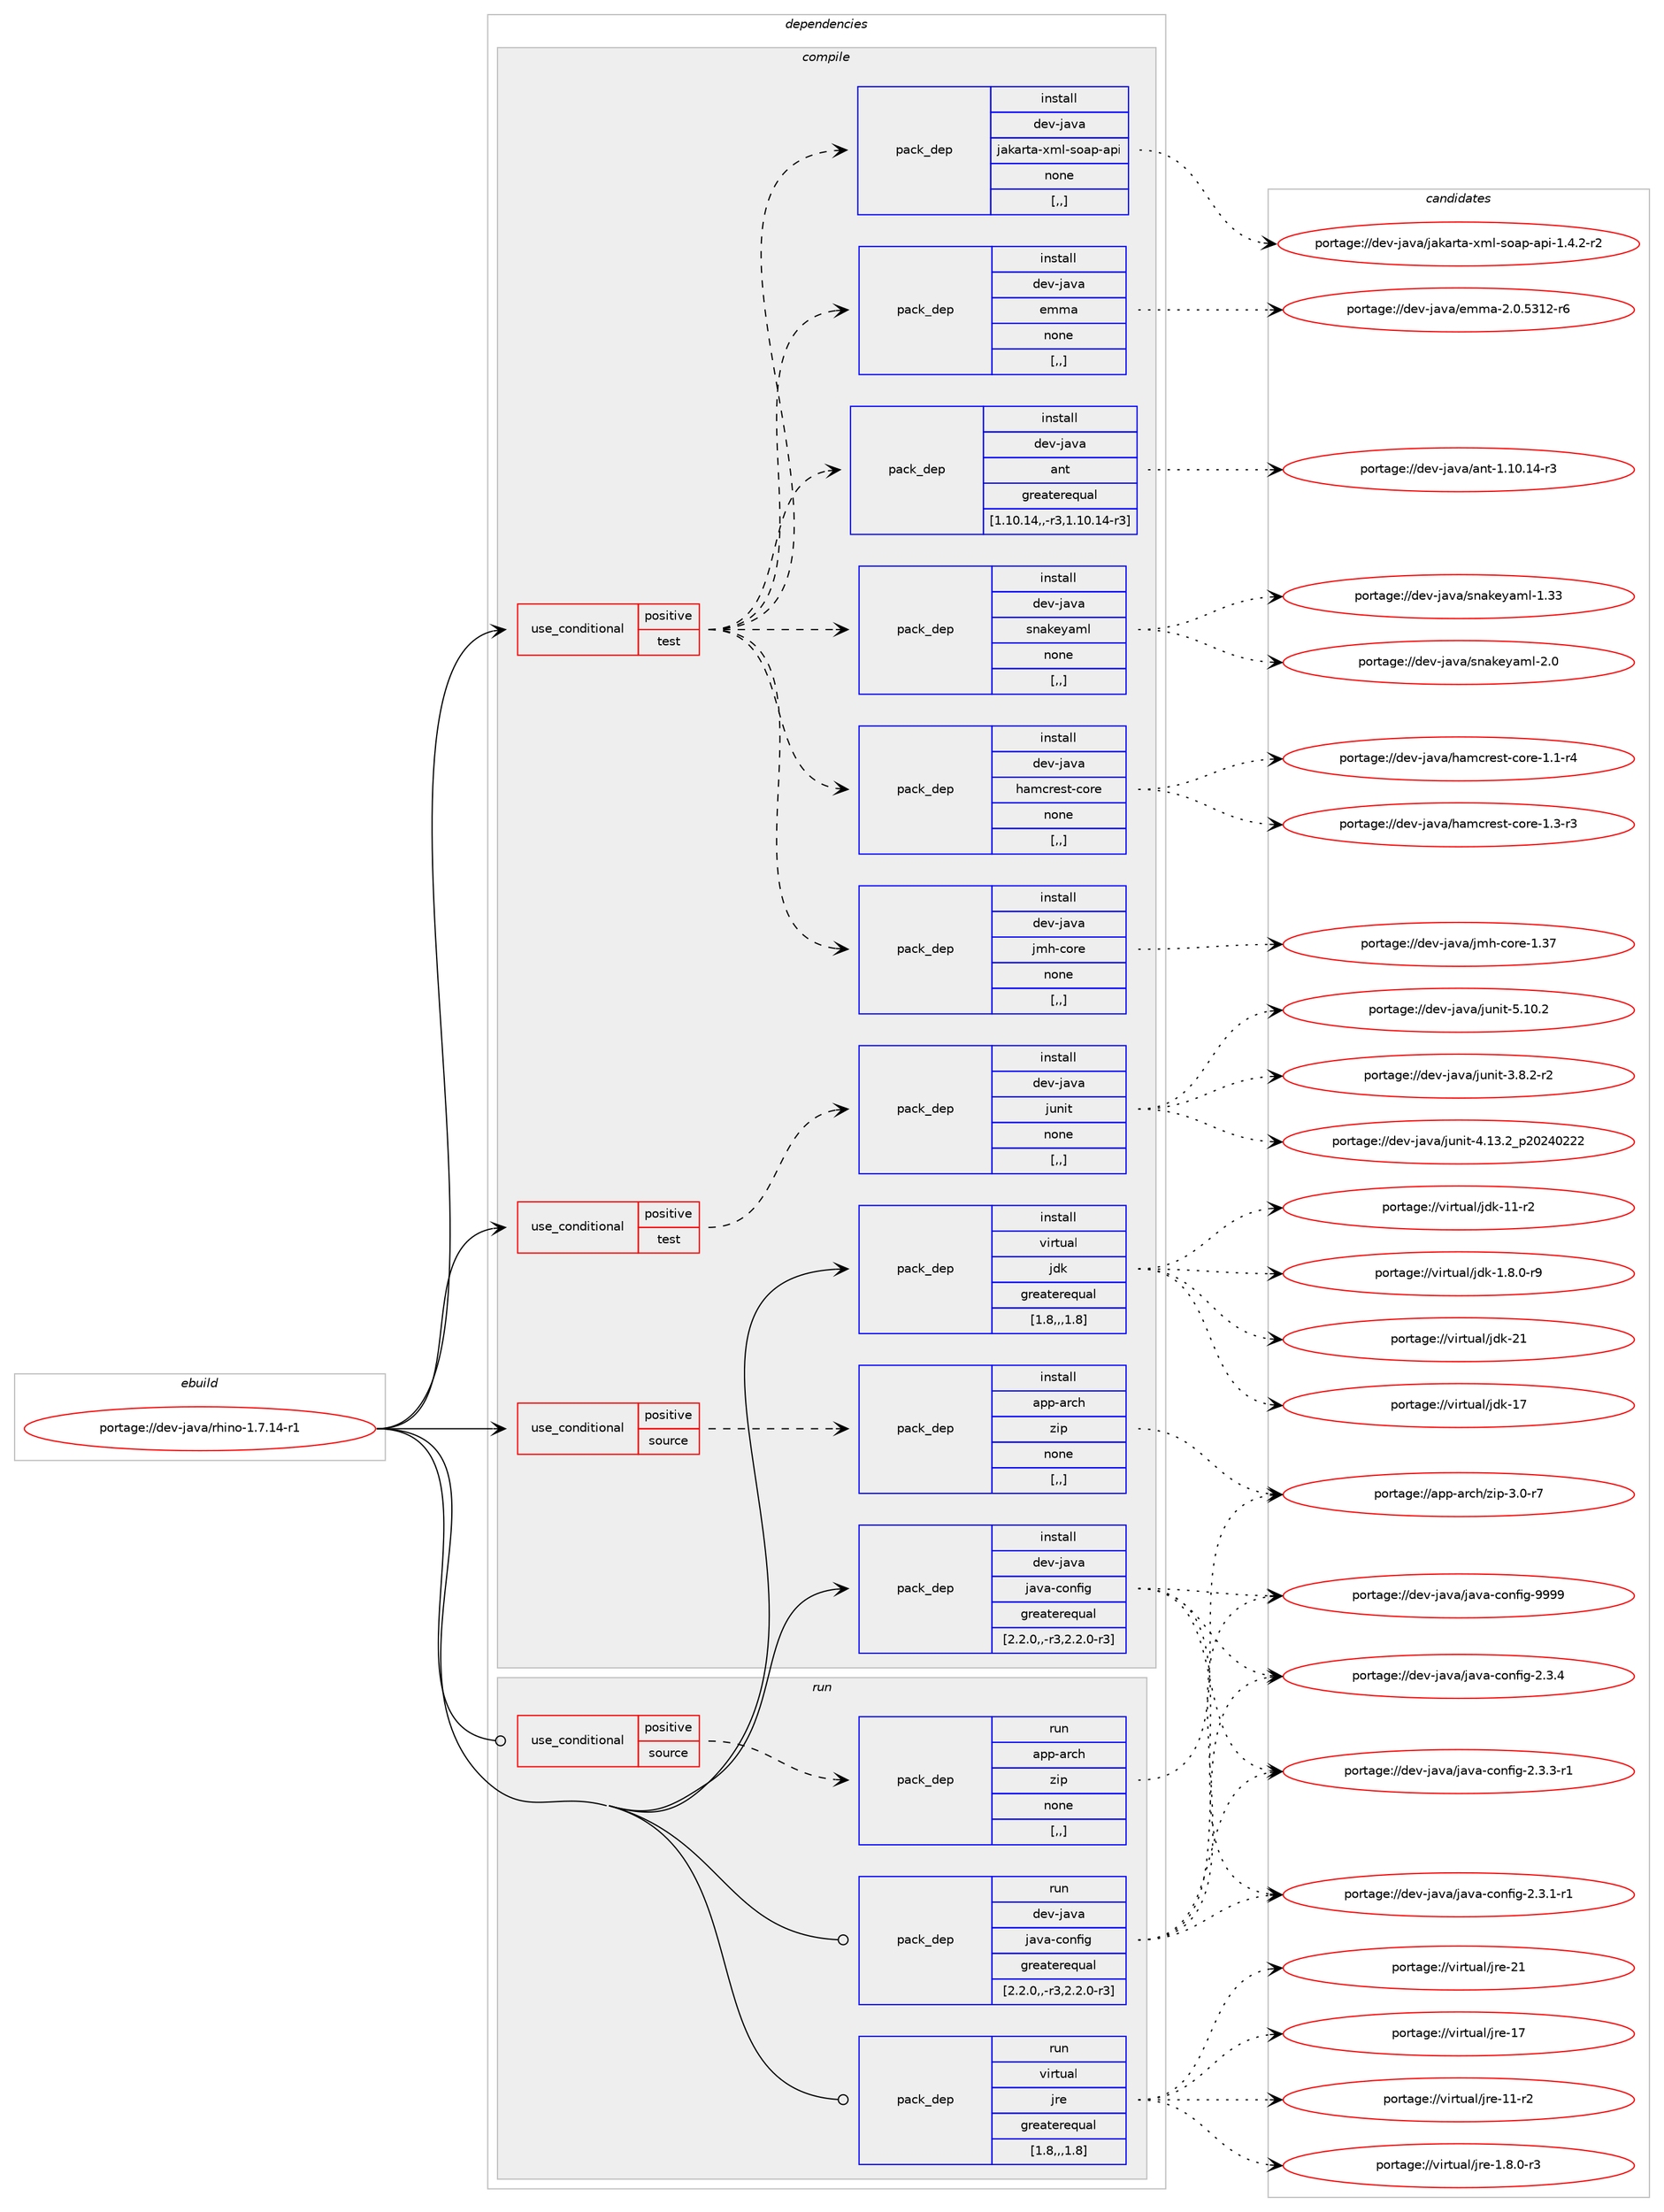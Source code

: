 digraph prolog {

# *************
# Graph options
# *************

newrank=true;
concentrate=true;
compound=true;
graph [rankdir=LR,fontname=Helvetica,fontsize=10,ranksep=1.5];#, ranksep=2.5, nodesep=0.2];
edge  [arrowhead=vee];
node  [fontname=Helvetica,fontsize=10];

# **********
# The ebuild
# **********

subgraph cluster_leftcol {
color=gray;
rank=same;
label=<<i>ebuild</i>>;
id [label="portage://dev-java/rhino-1.7.14-r1", color=red, width=4, href="../dev-java/rhino-1.7.14-r1.svg"];
}

# ****************
# The dependencies
# ****************

subgraph cluster_midcol {
color=gray;
label=<<i>dependencies</i>>;
subgraph cluster_compile {
fillcolor="#eeeeee";
style=filled;
label=<<i>compile</i>>;
subgraph cond22257 {
dependency96282 [label=<<TABLE BORDER="0" CELLBORDER="1" CELLSPACING="0" CELLPADDING="4"><TR><TD ROWSPAN="3" CELLPADDING="10">use_conditional</TD></TR><TR><TD>positive</TD></TR><TR><TD>source</TD></TR></TABLE>>, shape=none, color=red];
subgraph pack72974 {
dependency96283 [label=<<TABLE BORDER="0" CELLBORDER="1" CELLSPACING="0" CELLPADDING="4" WIDTH="220"><TR><TD ROWSPAN="6" CELLPADDING="30">pack_dep</TD></TR><TR><TD WIDTH="110">install</TD></TR><TR><TD>app-arch</TD></TR><TR><TD>zip</TD></TR><TR><TD>none</TD></TR><TR><TD>[,,]</TD></TR></TABLE>>, shape=none, color=blue];
}
dependency96282:e -> dependency96283:w [weight=20,style="dashed",arrowhead="vee"];
}
id:e -> dependency96282:w [weight=20,style="solid",arrowhead="vee"];
subgraph cond22258 {
dependency96284 [label=<<TABLE BORDER="0" CELLBORDER="1" CELLSPACING="0" CELLPADDING="4"><TR><TD ROWSPAN="3" CELLPADDING="10">use_conditional</TD></TR><TR><TD>positive</TD></TR><TR><TD>test</TD></TR></TABLE>>, shape=none, color=red];
subgraph pack72975 {
dependency96285 [label=<<TABLE BORDER="0" CELLBORDER="1" CELLSPACING="0" CELLPADDING="4" WIDTH="220"><TR><TD ROWSPAN="6" CELLPADDING="30">pack_dep</TD></TR><TR><TD WIDTH="110">install</TD></TR><TR><TD>dev-java</TD></TR><TR><TD>ant</TD></TR><TR><TD>greaterequal</TD></TR><TR><TD>[1.10.14,,-r3,1.10.14-r3]</TD></TR></TABLE>>, shape=none, color=blue];
}
dependency96284:e -> dependency96285:w [weight=20,style="dashed",arrowhead="vee"];
subgraph pack72976 {
dependency96286 [label=<<TABLE BORDER="0" CELLBORDER="1" CELLSPACING="0" CELLPADDING="4" WIDTH="220"><TR><TD ROWSPAN="6" CELLPADDING="30">pack_dep</TD></TR><TR><TD WIDTH="110">install</TD></TR><TR><TD>dev-java</TD></TR><TR><TD>emma</TD></TR><TR><TD>none</TD></TR><TR><TD>[,,]</TD></TR></TABLE>>, shape=none, color=blue];
}
dependency96284:e -> dependency96286:w [weight=20,style="dashed",arrowhead="vee"];
subgraph pack72977 {
dependency96287 [label=<<TABLE BORDER="0" CELLBORDER="1" CELLSPACING="0" CELLPADDING="4" WIDTH="220"><TR><TD ROWSPAN="6" CELLPADDING="30">pack_dep</TD></TR><TR><TD WIDTH="110">install</TD></TR><TR><TD>dev-java</TD></TR><TR><TD>jakarta-xml-soap-api</TD></TR><TR><TD>none</TD></TR><TR><TD>[,,]</TD></TR></TABLE>>, shape=none, color=blue];
}
dependency96284:e -> dependency96287:w [weight=20,style="dashed",arrowhead="vee"];
subgraph pack72978 {
dependency96288 [label=<<TABLE BORDER="0" CELLBORDER="1" CELLSPACING="0" CELLPADDING="4" WIDTH="220"><TR><TD ROWSPAN="6" CELLPADDING="30">pack_dep</TD></TR><TR><TD WIDTH="110">install</TD></TR><TR><TD>dev-java</TD></TR><TR><TD>jmh-core</TD></TR><TR><TD>none</TD></TR><TR><TD>[,,]</TD></TR></TABLE>>, shape=none, color=blue];
}
dependency96284:e -> dependency96288:w [weight=20,style="dashed",arrowhead="vee"];
subgraph pack72979 {
dependency96289 [label=<<TABLE BORDER="0" CELLBORDER="1" CELLSPACING="0" CELLPADDING="4" WIDTH="220"><TR><TD ROWSPAN="6" CELLPADDING="30">pack_dep</TD></TR><TR><TD WIDTH="110">install</TD></TR><TR><TD>dev-java</TD></TR><TR><TD>hamcrest-core</TD></TR><TR><TD>none</TD></TR><TR><TD>[,,]</TD></TR></TABLE>>, shape=none, color=blue];
}
dependency96284:e -> dependency96289:w [weight=20,style="dashed",arrowhead="vee"];
subgraph pack72980 {
dependency96290 [label=<<TABLE BORDER="0" CELLBORDER="1" CELLSPACING="0" CELLPADDING="4" WIDTH="220"><TR><TD ROWSPAN="6" CELLPADDING="30">pack_dep</TD></TR><TR><TD WIDTH="110">install</TD></TR><TR><TD>dev-java</TD></TR><TR><TD>snakeyaml</TD></TR><TR><TD>none</TD></TR><TR><TD>[,,]</TD></TR></TABLE>>, shape=none, color=blue];
}
dependency96284:e -> dependency96290:w [weight=20,style="dashed",arrowhead="vee"];
}
id:e -> dependency96284:w [weight=20,style="solid",arrowhead="vee"];
subgraph cond22259 {
dependency96291 [label=<<TABLE BORDER="0" CELLBORDER="1" CELLSPACING="0" CELLPADDING="4"><TR><TD ROWSPAN="3" CELLPADDING="10">use_conditional</TD></TR><TR><TD>positive</TD></TR><TR><TD>test</TD></TR></TABLE>>, shape=none, color=red];
subgraph pack72981 {
dependency96292 [label=<<TABLE BORDER="0" CELLBORDER="1" CELLSPACING="0" CELLPADDING="4" WIDTH="220"><TR><TD ROWSPAN="6" CELLPADDING="30">pack_dep</TD></TR><TR><TD WIDTH="110">install</TD></TR><TR><TD>dev-java</TD></TR><TR><TD>junit</TD></TR><TR><TD>none</TD></TR><TR><TD>[,,]</TD></TR></TABLE>>, shape=none, color=blue];
}
dependency96291:e -> dependency96292:w [weight=20,style="dashed",arrowhead="vee"];
}
id:e -> dependency96291:w [weight=20,style="solid",arrowhead="vee"];
subgraph pack72982 {
dependency96293 [label=<<TABLE BORDER="0" CELLBORDER="1" CELLSPACING="0" CELLPADDING="4" WIDTH="220"><TR><TD ROWSPAN="6" CELLPADDING="30">pack_dep</TD></TR><TR><TD WIDTH="110">install</TD></TR><TR><TD>dev-java</TD></TR><TR><TD>java-config</TD></TR><TR><TD>greaterequal</TD></TR><TR><TD>[2.2.0,,-r3,2.2.0-r3]</TD></TR></TABLE>>, shape=none, color=blue];
}
id:e -> dependency96293:w [weight=20,style="solid",arrowhead="vee"];
subgraph pack72983 {
dependency96294 [label=<<TABLE BORDER="0" CELLBORDER="1" CELLSPACING="0" CELLPADDING="4" WIDTH="220"><TR><TD ROWSPAN="6" CELLPADDING="30">pack_dep</TD></TR><TR><TD WIDTH="110">install</TD></TR><TR><TD>virtual</TD></TR><TR><TD>jdk</TD></TR><TR><TD>greaterequal</TD></TR><TR><TD>[1.8,,,1.8]</TD></TR></TABLE>>, shape=none, color=blue];
}
id:e -> dependency96294:w [weight=20,style="solid",arrowhead="vee"];
}
subgraph cluster_compileandrun {
fillcolor="#eeeeee";
style=filled;
label=<<i>compile and run</i>>;
}
subgraph cluster_run {
fillcolor="#eeeeee";
style=filled;
label=<<i>run</i>>;
subgraph cond22260 {
dependency96295 [label=<<TABLE BORDER="0" CELLBORDER="1" CELLSPACING="0" CELLPADDING="4"><TR><TD ROWSPAN="3" CELLPADDING="10">use_conditional</TD></TR><TR><TD>positive</TD></TR><TR><TD>source</TD></TR></TABLE>>, shape=none, color=red];
subgraph pack72984 {
dependency96296 [label=<<TABLE BORDER="0" CELLBORDER="1" CELLSPACING="0" CELLPADDING="4" WIDTH="220"><TR><TD ROWSPAN="6" CELLPADDING="30">pack_dep</TD></TR><TR><TD WIDTH="110">run</TD></TR><TR><TD>app-arch</TD></TR><TR><TD>zip</TD></TR><TR><TD>none</TD></TR><TR><TD>[,,]</TD></TR></TABLE>>, shape=none, color=blue];
}
dependency96295:e -> dependency96296:w [weight=20,style="dashed",arrowhead="vee"];
}
id:e -> dependency96295:w [weight=20,style="solid",arrowhead="odot"];
subgraph pack72985 {
dependency96297 [label=<<TABLE BORDER="0" CELLBORDER="1" CELLSPACING="0" CELLPADDING="4" WIDTH="220"><TR><TD ROWSPAN="6" CELLPADDING="30">pack_dep</TD></TR><TR><TD WIDTH="110">run</TD></TR><TR><TD>dev-java</TD></TR><TR><TD>java-config</TD></TR><TR><TD>greaterequal</TD></TR><TR><TD>[2.2.0,,-r3,2.2.0-r3]</TD></TR></TABLE>>, shape=none, color=blue];
}
id:e -> dependency96297:w [weight=20,style="solid",arrowhead="odot"];
subgraph pack72986 {
dependency96298 [label=<<TABLE BORDER="0" CELLBORDER="1" CELLSPACING="0" CELLPADDING="4" WIDTH="220"><TR><TD ROWSPAN="6" CELLPADDING="30">pack_dep</TD></TR><TR><TD WIDTH="110">run</TD></TR><TR><TD>virtual</TD></TR><TR><TD>jre</TD></TR><TR><TD>greaterequal</TD></TR><TR><TD>[1.8,,,1.8]</TD></TR></TABLE>>, shape=none, color=blue];
}
id:e -> dependency96298:w [weight=20,style="solid",arrowhead="odot"];
}
}

# **************
# The candidates
# **************

subgraph cluster_choices {
rank=same;
color=gray;
label=<<i>candidates</i>>;

subgraph choice72974 {
color=black;
nodesep=1;
choice9711211245971149910447122105112455146484511455 [label="portage://app-arch/zip-3.0-r7", color=red, width=4,href="../app-arch/zip-3.0-r7.svg"];
dependency96283:e -> choice9711211245971149910447122105112455146484511455:w [style=dotted,weight="100"];
}
subgraph choice72975 {
color=black;
nodesep=1;
choice100101118451069711897479711011645494649484649524511451 [label="portage://dev-java/ant-1.10.14-r3", color=red, width=4,href="../dev-java/ant-1.10.14-r3.svg"];
dependency96285:e -> choice100101118451069711897479711011645494649484649524511451:w [style=dotted,weight="100"];
}
subgraph choice72976 {
color=black;
nodesep=1;
choice10010111845106971189747101109109974550464846535149504511454 [label="portage://dev-java/emma-2.0.5312-r6", color=red, width=4,href="../dev-java/emma-2.0.5312-r6.svg"];
dependency96286:e -> choice10010111845106971189747101109109974550464846535149504511454:w [style=dotted,weight="100"];
}
subgraph choice72977 {
color=black;
nodesep=1;
choice1001011184510697118974710697107971141169745120109108451151119711245971121054549465246504511450 [label="portage://dev-java/jakarta-xml-soap-api-1.4.2-r2", color=red, width=4,href="../dev-java/jakarta-xml-soap-api-1.4.2-r2.svg"];
dependency96287:e -> choice1001011184510697118974710697107971141169745120109108451151119711245971121054549465246504511450:w [style=dotted,weight="100"];
}
subgraph choice72978 {
color=black;
nodesep=1;
choice1001011184510697118974710610910445991111141014549465155 [label="portage://dev-java/jmh-core-1.37", color=red, width=4,href="../dev-java/jmh-core-1.37.svg"];
dependency96288:e -> choice1001011184510697118974710610910445991111141014549465155:w [style=dotted,weight="100"];
}
subgraph choice72979 {
color=black;
nodesep=1;
choice1001011184510697118974710497109991141011151164599111114101454946514511451 [label="portage://dev-java/hamcrest-core-1.3-r3", color=red, width=4,href="../dev-java/hamcrest-core-1.3-r3.svg"];
choice1001011184510697118974710497109991141011151164599111114101454946494511452 [label="portage://dev-java/hamcrest-core-1.1-r4", color=red, width=4,href="../dev-java/hamcrest-core-1.1-r4.svg"];
dependency96289:e -> choice1001011184510697118974710497109991141011151164599111114101454946514511451:w [style=dotted,weight="100"];
dependency96289:e -> choice1001011184510697118974710497109991141011151164599111114101454946494511452:w [style=dotted,weight="100"];
}
subgraph choice72980 {
color=black;
nodesep=1;
choice10010111845106971189747115110971071011219710910845504648 [label="portage://dev-java/snakeyaml-2.0", color=red, width=4,href="../dev-java/snakeyaml-2.0.svg"];
choice1001011184510697118974711511097107101121971091084549465151 [label="portage://dev-java/snakeyaml-1.33", color=red, width=4,href="../dev-java/snakeyaml-1.33.svg"];
dependency96290:e -> choice10010111845106971189747115110971071011219710910845504648:w [style=dotted,weight="100"];
dependency96290:e -> choice1001011184510697118974711511097107101121971091084549465151:w [style=dotted,weight="100"];
}
subgraph choice72981 {
color=black;
nodesep=1;
choice1001011184510697118974710611711010511645534649484650 [label="portage://dev-java/junit-5.10.2", color=red, width=4,href="../dev-java/junit-5.10.2.svg"];
choice1001011184510697118974710611711010511645524649514650951125048505248505050 [label="portage://dev-java/junit-4.13.2_p20240222", color=red, width=4,href="../dev-java/junit-4.13.2_p20240222.svg"];
choice100101118451069711897471061171101051164551465646504511450 [label="portage://dev-java/junit-3.8.2-r2", color=red, width=4,href="../dev-java/junit-3.8.2-r2.svg"];
dependency96292:e -> choice1001011184510697118974710611711010511645534649484650:w [style=dotted,weight="100"];
dependency96292:e -> choice1001011184510697118974710611711010511645524649514650951125048505248505050:w [style=dotted,weight="100"];
dependency96292:e -> choice100101118451069711897471061171101051164551465646504511450:w [style=dotted,weight="100"];
}
subgraph choice72982 {
color=black;
nodesep=1;
choice10010111845106971189747106971189745991111101021051034557575757 [label="portage://dev-java/java-config-9999", color=red, width=4,href="../dev-java/java-config-9999.svg"];
choice1001011184510697118974710697118974599111110102105103455046514652 [label="portage://dev-java/java-config-2.3.4", color=red, width=4,href="../dev-java/java-config-2.3.4.svg"];
choice10010111845106971189747106971189745991111101021051034550465146514511449 [label="portage://dev-java/java-config-2.3.3-r1", color=red, width=4,href="../dev-java/java-config-2.3.3-r1.svg"];
choice10010111845106971189747106971189745991111101021051034550465146494511449 [label="portage://dev-java/java-config-2.3.1-r1", color=red, width=4,href="../dev-java/java-config-2.3.1-r1.svg"];
dependency96293:e -> choice10010111845106971189747106971189745991111101021051034557575757:w [style=dotted,weight="100"];
dependency96293:e -> choice1001011184510697118974710697118974599111110102105103455046514652:w [style=dotted,weight="100"];
dependency96293:e -> choice10010111845106971189747106971189745991111101021051034550465146514511449:w [style=dotted,weight="100"];
dependency96293:e -> choice10010111845106971189747106971189745991111101021051034550465146494511449:w [style=dotted,weight="100"];
}
subgraph choice72983 {
color=black;
nodesep=1;
choice1181051141161179710847106100107455049 [label="portage://virtual/jdk-21", color=red, width=4,href="../virtual/jdk-21.svg"];
choice1181051141161179710847106100107454955 [label="portage://virtual/jdk-17", color=red, width=4,href="../virtual/jdk-17.svg"];
choice11810511411611797108471061001074549494511450 [label="portage://virtual/jdk-11-r2", color=red, width=4,href="../virtual/jdk-11-r2.svg"];
choice11810511411611797108471061001074549465646484511457 [label="portage://virtual/jdk-1.8.0-r9", color=red, width=4,href="../virtual/jdk-1.8.0-r9.svg"];
dependency96294:e -> choice1181051141161179710847106100107455049:w [style=dotted,weight="100"];
dependency96294:e -> choice1181051141161179710847106100107454955:w [style=dotted,weight="100"];
dependency96294:e -> choice11810511411611797108471061001074549494511450:w [style=dotted,weight="100"];
dependency96294:e -> choice11810511411611797108471061001074549465646484511457:w [style=dotted,weight="100"];
}
subgraph choice72984 {
color=black;
nodesep=1;
choice9711211245971149910447122105112455146484511455 [label="portage://app-arch/zip-3.0-r7", color=red, width=4,href="../app-arch/zip-3.0-r7.svg"];
dependency96296:e -> choice9711211245971149910447122105112455146484511455:w [style=dotted,weight="100"];
}
subgraph choice72985 {
color=black;
nodesep=1;
choice10010111845106971189747106971189745991111101021051034557575757 [label="portage://dev-java/java-config-9999", color=red, width=4,href="../dev-java/java-config-9999.svg"];
choice1001011184510697118974710697118974599111110102105103455046514652 [label="portage://dev-java/java-config-2.3.4", color=red, width=4,href="../dev-java/java-config-2.3.4.svg"];
choice10010111845106971189747106971189745991111101021051034550465146514511449 [label="portage://dev-java/java-config-2.3.3-r1", color=red, width=4,href="../dev-java/java-config-2.3.3-r1.svg"];
choice10010111845106971189747106971189745991111101021051034550465146494511449 [label="portage://dev-java/java-config-2.3.1-r1", color=red, width=4,href="../dev-java/java-config-2.3.1-r1.svg"];
dependency96297:e -> choice10010111845106971189747106971189745991111101021051034557575757:w [style=dotted,weight="100"];
dependency96297:e -> choice1001011184510697118974710697118974599111110102105103455046514652:w [style=dotted,weight="100"];
dependency96297:e -> choice10010111845106971189747106971189745991111101021051034550465146514511449:w [style=dotted,weight="100"];
dependency96297:e -> choice10010111845106971189747106971189745991111101021051034550465146494511449:w [style=dotted,weight="100"];
}
subgraph choice72986 {
color=black;
nodesep=1;
choice1181051141161179710847106114101455049 [label="portage://virtual/jre-21", color=red, width=4,href="../virtual/jre-21.svg"];
choice1181051141161179710847106114101454955 [label="portage://virtual/jre-17", color=red, width=4,href="../virtual/jre-17.svg"];
choice11810511411611797108471061141014549494511450 [label="portage://virtual/jre-11-r2", color=red, width=4,href="../virtual/jre-11-r2.svg"];
choice11810511411611797108471061141014549465646484511451 [label="portage://virtual/jre-1.8.0-r3", color=red, width=4,href="../virtual/jre-1.8.0-r3.svg"];
dependency96298:e -> choice1181051141161179710847106114101455049:w [style=dotted,weight="100"];
dependency96298:e -> choice1181051141161179710847106114101454955:w [style=dotted,weight="100"];
dependency96298:e -> choice11810511411611797108471061141014549494511450:w [style=dotted,weight="100"];
dependency96298:e -> choice11810511411611797108471061141014549465646484511451:w [style=dotted,weight="100"];
}
}

}
